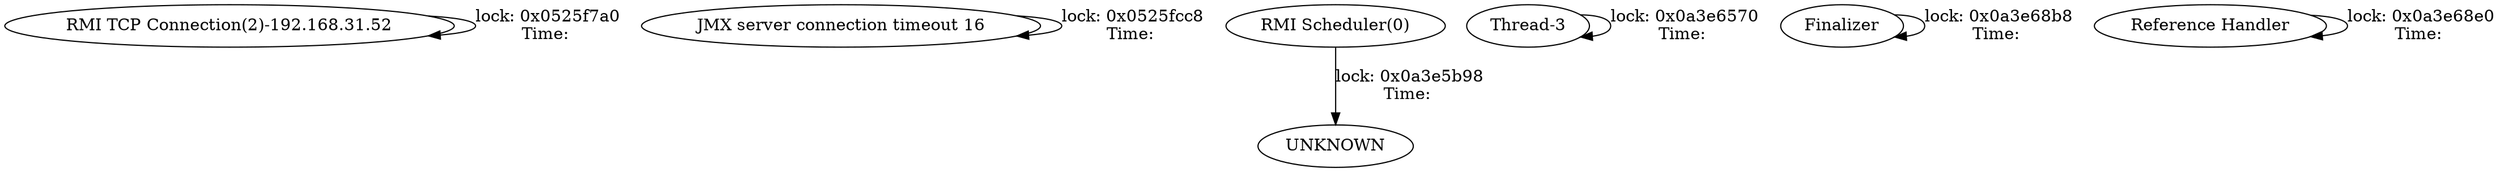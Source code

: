 digraph ThreadGraph {
"RMI TCP Connection(2)-192.168.31.52" -> "RMI TCP Connection(2)-192.168.31.52" [label="lock: 0x0525f7a0
Time: "];
"JMX server connection timeout 16" -> "JMX server connection timeout 16" [label="lock: 0x0525fcc8
Time: "];
"RMI Scheduler(0)" -> "UNKNOWN" [label="lock: 0x0a3e5b98
Time: "];
"Thread-3" -> "Thread-3" [label="lock: 0x0a3e6570
Time: "];
"Finalizer" -> "Finalizer" [label="lock: 0x0a3e68b8
Time: "];
"Reference Handler" -> "Reference Handler" [label="lock: 0x0a3e68e0
Time: "];
}
